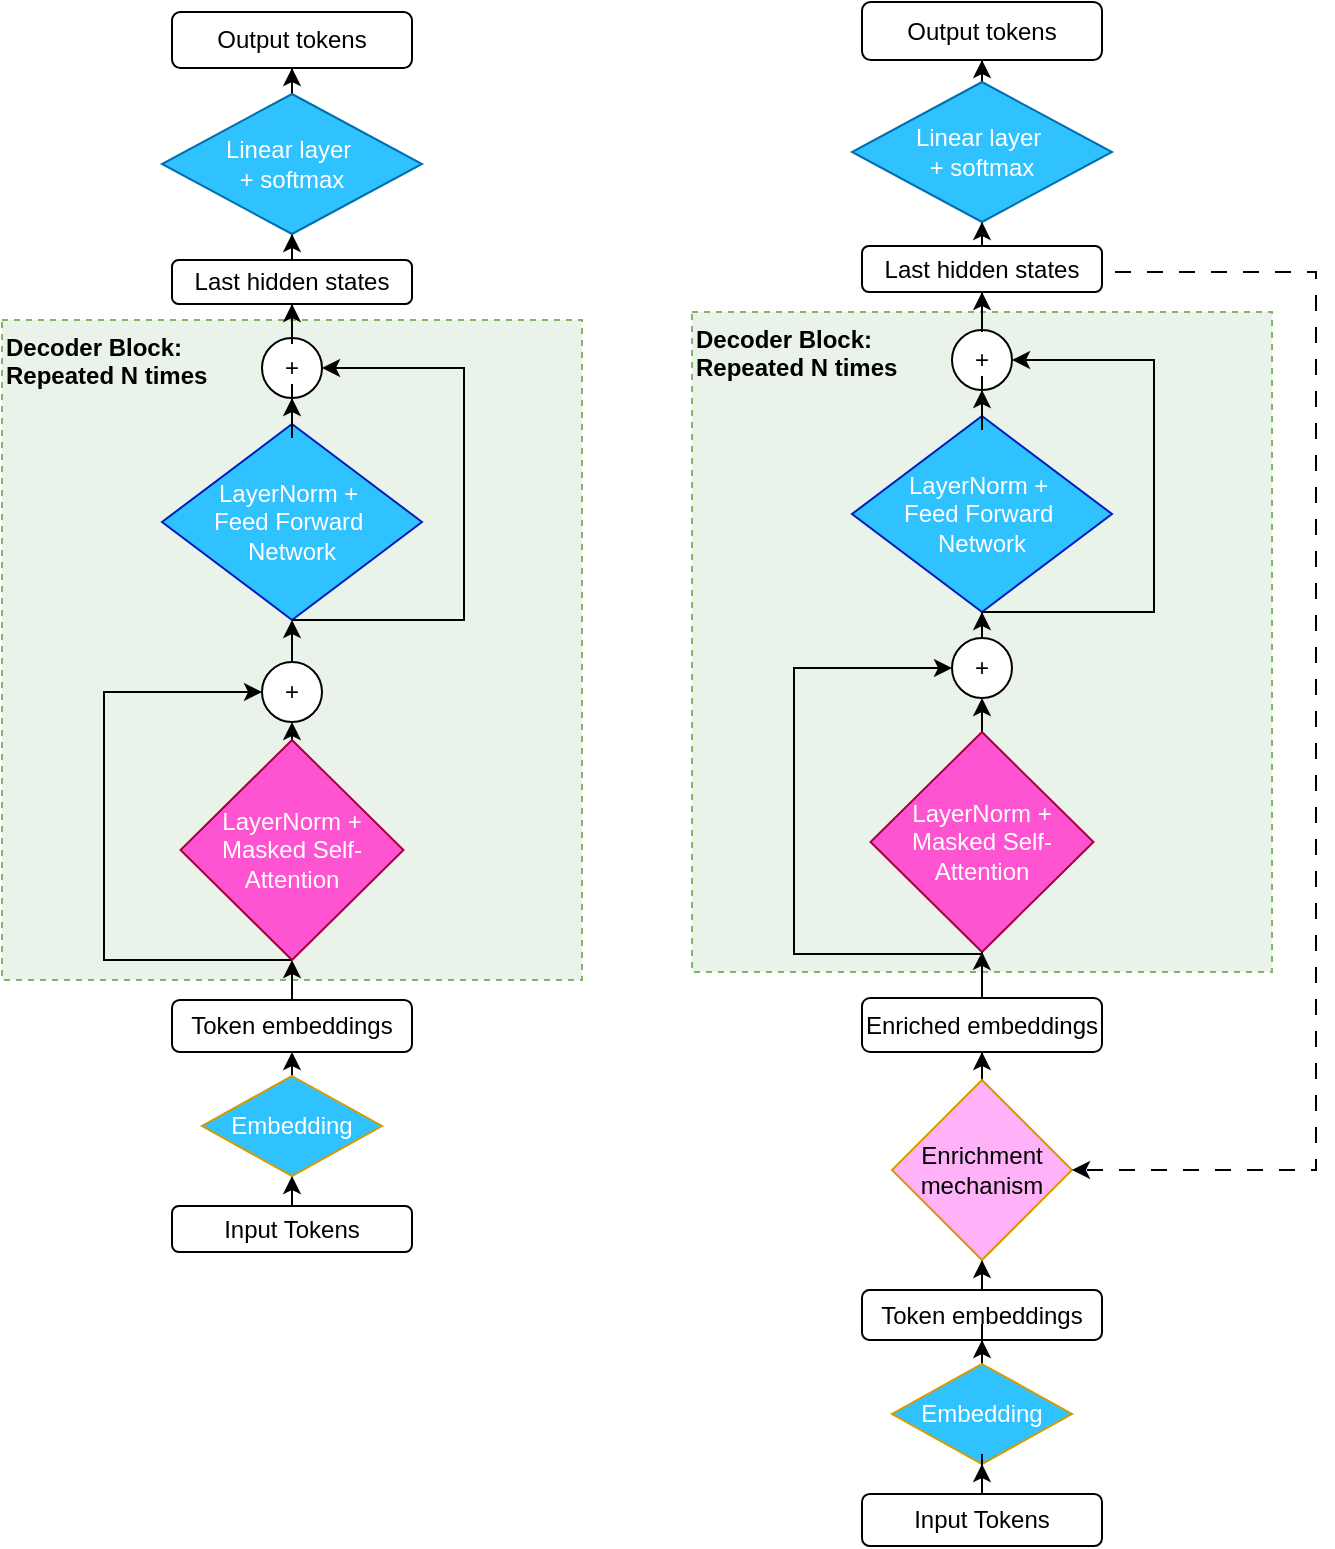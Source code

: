 <mxfile version="26.1.1">
  <diagram id="C5RBs43oDa-KdzZeNtuy" name="Page-1">
    <mxGraphModel dx="1224" dy="896" grid="1" gridSize="10" guides="1" tooltips="1" connect="1" arrows="1" fold="1" page="1" pageScale="1" pageWidth="827" pageHeight="1169" math="0" shadow="0">
      <root>
        <mxCell id="WIyWlLk6GJQsqaUBKTNV-0" />
        <mxCell id="WIyWlLk6GJQsqaUBKTNV-1" parent="WIyWlLk6GJQsqaUBKTNV-0" />
        <mxCell id="DecoderBlockContainer" value="Decoder Block:&lt;div&gt;Repeated N times&lt;/div&gt;" style="rounded=0;whiteSpace=wrap;html=1;fillColor=#d5e8d4;strokeColor=#82b366;dashed=1;verticalAlign=top;fontStyle=1;fillOpacity=50;strokeOpacity=100;align=left;" parent="WIyWlLk6GJQsqaUBKTNV-1" vertex="1">
          <mxGeometry x="70" y="314" width="290" height="330" as="geometry" />
        </mxCell>
        <mxCell id="KODmxmPPEx_9sc-KGCMo-0" value="" style="edgeStyle=orthogonalEdgeStyle;rounded=0;orthogonalLoop=1;jettySize=auto;html=1;" parent="WIyWlLk6GJQsqaUBKTNV-1" source="JOvObLiTeGQ7aK08nAb7-0" target="SelfAttention" edge="1">
          <mxGeometry relative="1" as="geometry" />
        </mxCell>
        <mxCell id="KODmxmPPEx_9sc-KGCMo-1" style="edgeStyle=orthogonalEdgeStyle;rounded=0;orthogonalLoop=1;jettySize=auto;html=1;exitX=0.5;exitY=1;exitDx=0;exitDy=0;entryX=0;entryY=0.5;entryDx=0;entryDy=0;" parent="WIyWlLk6GJQsqaUBKTNV-1" source="SelfAttention" target="Add1" edge="1">
          <mxGeometry relative="1" as="geometry">
            <Array as="points">
              <mxPoint x="121" y="634" />
              <mxPoint x="121" y="500" />
            </Array>
          </mxGeometry>
        </mxCell>
        <mxCell id="JOvObLiTeGQ7aK08nAb7-0" value="Token embeddings" style="rounded=1;whiteSpace=wrap;html=1;" parent="WIyWlLk6GJQsqaUBKTNV-1" vertex="1">
          <mxGeometry x="155" y="654" width="120" height="26" as="geometry" />
        </mxCell>
        <mxCell id="NMBl6hMrE12nv_79JuYf-3" style="edgeStyle=orthogonalEdgeStyle;rounded=0;orthogonalLoop=1;jettySize=auto;html=1;exitX=0.5;exitY=0;exitDx=0;exitDy=0;entryX=0.5;entryY=1;entryDx=0;entryDy=0;" parent="WIyWlLk6GJQsqaUBKTNV-1" source="SelfAttention" target="Add1" edge="1">
          <mxGeometry relative="1" as="geometry" />
        </mxCell>
        <mxCell id="SelfAttention" value="LayerNorm + Masked Self-Attention" style="rhombus;whiteSpace=wrap;html=1;fillColor=#FF54D1;strokeColor=#A50040;fontColor=#ffffff;" parent="WIyWlLk6GJQsqaUBKTNV-1" vertex="1">
          <mxGeometry x="159.25" y="524" width="111.5" height="110" as="geometry" />
        </mxCell>
        <mxCell id="NMBl6hMrE12nv_79JuYf-5" value="" style="edgeStyle=orthogonalEdgeStyle;rounded=0;orthogonalLoop=1;jettySize=auto;html=1;" parent="WIyWlLk6GJQsqaUBKTNV-1" source="Add1" target="FFN" edge="1">
          <mxGeometry relative="1" as="geometry" />
        </mxCell>
        <mxCell id="Add1" value="+" style="ellipse;whiteSpace=wrap;html=1;" parent="WIyWlLk6GJQsqaUBKTNV-1" vertex="1">
          <mxGeometry x="200" y="485" width="30" height="30" as="geometry" />
        </mxCell>
        <mxCell id="FFN" value="LayerNorm +&amp;nbsp;&lt;div&gt;Feed Forward&amp;nbsp;&lt;div&gt;Network&lt;/div&gt;&lt;/div&gt;" style="rhombus;whiteSpace=wrap;html=1;fillColor=#30C1FF;strokeColor=#001DBC;fontColor=#ffffff;" parent="WIyWlLk6GJQsqaUBKTNV-1" vertex="1">
          <mxGeometry x="150" y="366" width="130" height="98" as="geometry" />
        </mxCell>
        <mxCell id="Add2" value="+" style="ellipse;whiteSpace=wrap;html=1;" parent="WIyWlLk6GJQsqaUBKTNV-1" vertex="1">
          <mxGeometry x="200" y="323" width="30" height="30" as="geometry" />
        </mxCell>
        <mxCell id="ConnectFFNAdd2" value="" style="edgeStyle=orthogonalEdgeStyle;rounded=0;orthogonalLoop=1;jettySize=auto;html=1;" parent="WIyWlLk6GJQsqaUBKTNV-1" source="FFN" target="Add2" edge="1">
          <mxGeometry relative="1" as="geometry" />
        </mxCell>
        <mxCell id="ResidualConn2" value="" style="endArrow=classic;html=1;rounded=0;exitX=0.5;exitY=1;exitDx=0;exitDy=0;entryX=1;entryY=0.5;entryDx=0;entryDy=0;edgeStyle=orthogonalEdgeStyle;" parent="WIyWlLk6GJQsqaUBKTNV-1" source="FFN" target="Add2" edge="1">
          <mxGeometry width="50" height="50" relative="1" as="geometry">
            <mxPoint x="101" y="520" as="sourcePoint" />
            <mxPoint x="230" y="360" as="targetPoint" />
            <Array as="points">
              <mxPoint x="301" y="464" />
              <mxPoint x="301" y="338" />
            </Array>
          </mxGeometry>
        </mxCell>
        <mxCell id="JOvObLiTeGQ7aK08nAb7-16" value="" style="edgeStyle=orthogonalEdgeStyle;rounded=0;orthogonalLoop=1;jettySize=auto;html=1;" parent="WIyWlLk6GJQsqaUBKTNV-1" source="Add2" target="JOvObLiTeGQ7aK08nAb7-15" edge="1">
          <mxGeometry relative="1" as="geometry">
            <mxPoint x="215" y="424" as="sourcePoint" />
          </mxGeometry>
        </mxCell>
        <mxCell id="JOvObLiTeGQ7aK08nAb7-20" value="" style="edgeStyle=orthogonalEdgeStyle;rounded=0;orthogonalLoop=1;jettySize=auto;html=1;" parent="WIyWlLk6GJQsqaUBKTNV-1" source="JOvObLiTeGQ7aK08nAb7-15" target="JOvObLiTeGQ7aK08nAb7-19" edge="1">
          <mxGeometry relative="1" as="geometry" />
        </mxCell>
        <mxCell id="JOvObLiTeGQ7aK08nAb7-15" value="Last hidden states" style="rounded=1;whiteSpace=wrap;html=1;" parent="WIyWlLk6GJQsqaUBKTNV-1" vertex="1">
          <mxGeometry x="155" y="284" width="120" height="22" as="geometry" />
        </mxCell>
        <mxCell id="JOvObLiTeGQ7aK08nAb7-22" value="" style="edgeStyle=orthogonalEdgeStyle;rounded=0;orthogonalLoop=1;jettySize=auto;html=1;" parent="WIyWlLk6GJQsqaUBKTNV-1" source="JOvObLiTeGQ7aK08nAb7-19" target="JOvObLiTeGQ7aK08nAb7-21" edge="1">
          <mxGeometry relative="1" as="geometry" />
        </mxCell>
        <mxCell id="JOvObLiTeGQ7aK08nAb7-19" value="Linear layer&amp;nbsp;&lt;div&gt;+ softmax&lt;/div&gt;" style="rhombus;whiteSpace=wrap;html=1;rounded=0;fillColor=#30C1FF;fontColor=#ffffff;strokeColor=#006EAF;" parent="WIyWlLk6GJQsqaUBKTNV-1" vertex="1">
          <mxGeometry x="150" y="201" width="130" height="70" as="geometry" />
        </mxCell>
        <mxCell id="JOvObLiTeGQ7aK08nAb7-21" value="Output tokens" style="whiteSpace=wrap;html=1;rounded=1;" parent="WIyWlLk6GJQsqaUBKTNV-1" vertex="1">
          <mxGeometry x="155" y="160" width="120" height="28" as="geometry" />
        </mxCell>
        <mxCell id="vE4KOWTr6oNaSV_IohbP-1" style="edgeStyle=orthogonalEdgeStyle;rounded=0;orthogonalLoop=1;jettySize=auto;html=1;exitX=0.5;exitY=0;exitDx=0;exitDy=0;entryX=0.5;entryY=1;entryDx=0;entryDy=0;" edge="1" parent="WIyWlLk6GJQsqaUBKTNV-1" source="NMBl6hMrE12nv_79JuYf-7" target="JOvObLiTeGQ7aK08nAb7-0">
          <mxGeometry relative="1" as="geometry" />
        </mxCell>
        <mxCell id="NMBl6hMrE12nv_79JuYf-7" value="Embedding" style="rhombus;whiteSpace=wrap;html=1;fillColor=#30C1FF;strokeColor=#d79b00;fontColor=#FFFFFF;" parent="WIyWlLk6GJQsqaUBKTNV-1" vertex="1">
          <mxGeometry x="170" y="692" width="90" height="50" as="geometry" />
        </mxCell>
        <mxCell id="vE4KOWTr6oNaSV_IohbP-0" style="edgeStyle=orthogonalEdgeStyle;rounded=0;orthogonalLoop=1;jettySize=auto;html=1;exitX=0.5;exitY=0;exitDx=0;exitDy=0;entryX=0.5;entryY=1;entryDx=0;entryDy=0;" edge="1" parent="WIyWlLk6GJQsqaUBKTNV-1" source="NMBl6hMrE12nv_79JuYf-8" target="NMBl6hMrE12nv_79JuYf-7">
          <mxGeometry relative="1" as="geometry">
            <mxPoint x="215" y="750" as="targetPoint" />
          </mxGeometry>
        </mxCell>
        <mxCell id="NMBl6hMrE12nv_79JuYf-8" value="Input Tokens" style="rounded=1;whiteSpace=wrap;html=1;" parent="WIyWlLk6GJQsqaUBKTNV-1" vertex="1">
          <mxGeometry x="155" y="757" width="120" height="23" as="geometry" />
        </mxCell>
        <mxCell id="vE4KOWTr6oNaSV_IohbP-2" value="Decoder Block:&lt;div&gt;Repeated N times&lt;/div&gt;" style="rounded=0;whiteSpace=wrap;html=1;fillColor=#d5e8d4;strokeColor=#82b366;dashed=1;verticalAlign=top;fontStyle=1;fillOpacity=50;strokeOpacity=100;align=left;" vertex="1" parent="WIyWlLk6GJQsqaUBKTNV-1">
          <mxGeometry x="415" y="310" width="290" height="330" as="geometry" />
        </mxCell>
        <mxCell id="vE4KOWTr6oNaSV_IohbP-3" value="" style="edgeStyle=orthogonalEdgeStyle;rounded=0;orthogonalLoop=1;jettySize=auto;html=1;" edge="1" parent="WIyWlLk6GJQsqaUBKTNV-1" source="vE4KOWTr6oNaSV_IohbP-4" target="vE4KOWTr6oNaSV_IohbP-6">
          <mxGeometry relative="1" as="geometry" />
        </mxCell>
        <mxCell id="vE4KOWTr6oNaSV_IohbP-4" value="Token embeddings" style="rounded=1;whiteSpace=wrap;html=1;" vertex="1" parent="WIyWlLk6GJQsqaUBKTNV-1">
          <mxGeometry x="500" y="799" width="120" height="25" as="geometry" />
        </mxCell>
        <mxCell id="vE4KOWTr6oNaSV_IohbP-5" value="" style="edgeStyle=orthogonalEdgeStyle;rounded=0;orthogonalLoop=1;jettySize=auto;html=1;" edge="1" parent="WIyWlLk6GJQsqaUBKTNV-1" source="vE4KOWTr6oNaSV_IohbP-6" target="vE4KOWTr6oNaSV_IohbP-8">
          <mxGeometry relative="1" as="geometry" />
        </mxCell>
        <mxCell id="vE4KOWTr6oNaSV_IohbP-6" value="Enrichment mechanism" style="rhombus;whiteSpace=wrap;html=1;fillColor=#FFB2F7;strokeColor=#d79b00;" vertex="1" parent="WIyWlLk6GJQsqaUBKTNV-1">
          <mxGeometry x="515" y="694" width="90" height="90" as="geometry" />
        </mxCell>
        <mxCell id="vE4KOWTr6oNaSV_IohbP-7" value="" style="edgeStyle=orthogonalEdgeStyle;rounded=0;orthogonalLoop=1;jettySize=auto;html=1;" edge="1" parent="WIyWlLk6GJQsqaUBKTNV-1" source="vE4KOWTr6oNaSV_IohbP-8" target="vE4KOWTr6oNaSV_IohbP-10">
          <mxGeometry relative="1" as="geometry" />
        </mxCell>
        <mxCell id="vE4KOWTr6oNaSV_IohbP-8" value="Enriched embeddings" style="rounded=1;whiteSpace=wrap;html=1;" vertex="1" parent="WIyWlLk6GJQsqaUBKTNV-1">
          <mxGeometry x="500" y="653" width="120" height="27" as="geometry" />
        </mxCell>
        <mxCell id="vE4KOWTr6oNaSV_IohbP-9" style="edgeStyle=orthogonalEdgeStyle;rounded=0;orthogonalLoop=1;jettySize=auto;html=1;exitX=0.5;exitY=0;exitDx=0;exitDy=0;entryX=0.5;entryY=1;entryDx=0;entryDy=0;" edge="1" parent="WIyWlLk6GJQsqaUBKTNV-1" source="vE4KOWTr6oNaSV_IohbP-10" target="vE4KOWTr6oNaSV_IohbP-12">
          <mxGeometry relative="1" as="geometry" />
        </mxCell>
        <mxCell id="vE4KOWTr6oNaSV_IohbP-10" value="LayerNorm + Masked Self-Attention" style="rhombus;whiteSpace=wrap;html=1;fillColor=#FF54D1;strokeColor=#A50040;fontColor=#ffffff;" vertex="1" parent="WIyWlLk6GJQsqaUBKTNV-1">
          <mxGeometry x="504.25" y="520" width="111.5" height="110" as="geometry" />
        </mxCell>
        <mxCell id="vE4KOWTr6oNaSV_IohbP-11" value="" style="edgeStyle=orthogonalEdgeStyle;rounded=0;orthogonalLoop=1;jettySize=auto;html=1;" edge="1" parent="WIyWlLk6GJQsqaUBKTNV-1" source="vE4KOWTr6oNaSV_IohbP-12" target="vE4KOWTr6oNaSV_IohbP-13">
          <mxGeometry relative="1" as="geometry" />
        </mxCell>
        <mxCell id="vE4KOWTr6oNaSV_IohbP-12" value="+" style="ellipse;whiteSpace=wrap;html=1;" vertex="1" parent="WIyWlLk6GJQsqaUBKTNV-1">
          <mxGeometry x="545" y="473" width="30" height="30" as="geometry" />
        </mxCell>
        <mxCell id="vE4KOWTr6oNaSV_IohbP-13" value="LayerNorm +&amp;nbsp;&lt;div&gt;Feed Forward&amp;nbsp;&lt;div&gt;Network&lt;/div&gt;&lt;/div&gt;" style="rhombus;whiteSpace=wrap;html=1;fillColor=#30C1FF;strokeColor=#001DBC;fontColor=#ffffff;" vertex="1" parent="WIyWlLk6GJQsqaUBKTNV-1">
          <mxGeometry x="495" y="362" width="130" height="98" as="geometry" />
        </mxCell>
        <mxCell id="vE4KOWTr6oNaSV_IohbP-14" value="+" style="ellipse;whiteSpace=wrap;html=1;" vertex="1" parent="WIyWlLk6GJQsqaUBKTNV-1">
          <mxGeometry x="545" y="319" width="30" height="30" as="geometry" />
        </mxCell>
        <mxCell id="vE4KOWTr6oNaSV_IohbP-15" value="" style="edgeStyle=orthogonalEdgeStyle;rounded=0;orthogonalLoop=1;jettySize=auto;html=1;" edge="1" parent="WIyWlLk6GJQsqaUBKTNV-1" source="vE4KOWTr6oNaSV_IohbP-13" target="vE4KOWTr6oNaSV_IohbP-14">
          <mxGeometry relative="1" as="geometry" />
        </mxCell>
        <mxCell id="vE4KOWTr6oNaSV_IohbP-16" value="" style="endArrow=classic;html=1;rounded=0;entryX=0;entryY=0.5;entryDx=0;entryDy=0;edgeStyle=orthogonalEdgeStyle;exitX=0.5;exitY=1;exitDx=0;exitDy=0;" edge="1" parent="WIyWlLk6GJQsqaUBKTNV-1" source="vE4KOWTr6oNaSV_IohbP-10" target="vE4KOWTr6oNaSV_IohbP-12">
          <mxGeometry width="50" height="50" relative="1" as="geometry">
            <mxPoint x="560" y="594" as="sourcePoint" />
            <mxPoint x="545" y="460" as="targetPoint" />
            <Array as="points">
              <mxPoint x="560" y="631" />
              <mxPoint x="466" y="631" />
              <mxPoint x="466" y="488" />
            </Array>
          </mxGeometry>
        </mxCell>
        <mxCell id="vE4KOWTr6oNaSV_IohbP-17" value="" style="endArrow=classic;html=1;rounded=0;entryX=1;entryY=0.5;entryDx=0;entryDy=0;edgeStyle=orthogonalEdgeStyle;exitX=0.5;exitY=1;exitDx=0;exitDy=0;" edge="1" parent="WIyWlLk6GJQsqaUBKTNV-1" source="vE4KOWTr6oNaSV_IohbP-13" target="vE4KOWTr6oNaSV_IohbP-14">
          <mxGeometry width="50" height="50" relative="1" as="geometry">
            <mxPoint x="796" y="470" as="sourcePoint" />
            <mxPoint x="575" y="356" as="targetPoint" />
            <Array as="points">
              <mxPoint x="646" y="460" />
              <mxPoint x="646" y="334" />
            </Array>
          </mxGeometry>
        </mxCell>
        <mxCell id="vE4KOWTr6oNaSV_IohbP-18" value="" style="edgeStyle=orthogonalEdgeStyle;rounded=0;orthogonalLoop=1;jettySize=auto;html=1;" edge="1" parent="WIyWlLk6GJQsqaUBKTNV-1" source="vE4KOWTr6oNaSV_IohbP-14" target="vE4KOWTr6oNaSV_IohbP-21">
          <mxGeometry relative="1" as="geometry">
            <mxPoint x="560" y="420" as="sourcePoint" />
          </mxGeometry>
        </mxCell>
        <mxCell id="vE4KOWTr6oNaSV_IohbP-19" value="" style="edgeStyle=orthogonalEdgeStyle;rounded=0;orthogonalLoop=1;jettySize=auto;html=1;" edge="1" parent="WIyWlLk6GJQsqaUBKTNV-1" source="vE4KOWTr6oNaSV_IohbP-21" target="vE4KOWTr6oNaSV_IohbP-23">
          <mxGeometry relative="1" as="geometry" />
        </mxCell>
        <mxCell id="vE4KOWTr6oNaSV_IohbP-20" style="edgeStyle=orthogonalEdgeStyle;rounded=0;orthogonalLoop=1;jettySize=auto;html=1;exitX=0;exitY=0.5;exitDx=0;exitDy=0;entryX=1;entryY=0.5;entryDx=0;entryDy=0;dashed=1;dashPattern=8 8;" edge="1" parent="WIyWlLk6GJQsqaUBKTNV-1" source="vE4KOWTr6oNaSV_IohbP-21" target="vE4KOWTr6oNaSV_IohbP-6">
          <mxGeometry relative="1" as="geometry">
            <mxPoint x="615" y="739" as="targetPoint" />
            <Array as="points">
              <mxPoint x="500" y="290" />
              <mxPoint x="727" y="290" />
              <mxPoint x="727" y="739" />
            </Array>
            <mxPoint x="500" y="231.75" as="sourcePoint" />
          </mxGeometry>
        </mxCell>
        <mxCell id="vE4KOWTr6oNaSV_IohbP-21" value="Last hidden states" style="rounded=1;whiteSpace=wrap;html=1;" vertex="1" parent="WIyWlLk6GJQsqaUBKTNV-1">
          <mxGeometry x="500" y="277" width="120" height="23" as="geometry" />
        </mxCell>
        <mxCell id="vE4KOWTr6oNaSV_IohbP-22" value="" style="edgeStyle=orthogonalEdgeStyle;rounded=0;orthogonalLoop=1;jettySize=auto;html=1;" edge="1" parent="WIyWlLk6GJQsqaUBKTNV-1" source="vE4KOWTr6oNaSV_IohbP-23" target="vE4KOWTr6oNaSV_IohbP-24">
          <mxGeometry relative="1" as="geometry" />
        </mxCell>
        <mxCell id="vE4KOWTr6oNaSV_IohbP-23" value="Linear layer&amp;nbsp;&lt;div&gt;+ softmax&lt;/div&gt;" style="rhombus;whiteSpace=wrap;html=1;rounded=0;fillColor=#30C1FF;fontColor=#ffffff;strokeColor=#006EAF;" vertex="1" parent="WIyWlLk6GJQsqaUBKTNV-1">
          <mxGeometry x="495" y="195" width="130" height="70" as="geometry" />
        </mxCell>
        <mxCell id="vE4KOWTr6oNaSV_IohbP-24" value="Output tokens" style="whiteSpace=wrap;html=1;rounded=1;" vertex="1" parent="WIyWlLk6GJQsqaUBKTNV-1">
          <mxGeometry x="500" y="155" width="120" height="29" as="geometry" />
        </mxCell>
        <mxCell id="vE4KOWTr6oNaSV_IohbP-25" value="" style="edgeStyle=orthogonalEdgeStyle;rounded=0;orthogonalLoop=1;jettySize=auto;html=1;entryX=0.5;entryY=1;entryDx=0;entryDy=0;" edge="1" parent="WIyWlLk6GJQsqaUBKTNV-1" source="vE4KOWTr6oNaSV_IohbP-26" target="vE4KOWTr6oNaSV_IohbP-4">
          <mxGeometry relative="1" as="geometry">
            <mxPoint x="566" y="900" as="targetPoint" />
          </mxGeometry>
        </mxCell>
        <mxCell id="vE4KOWTr6oNaSV_IohbP-26" value="Embedding" style="rhombus;whiteSpace=wrap;html=1;fillColor=#30C1FF;strokeColor=#d79b00;fontColor=#FFFFFF;" vertex="1" parent="WIyWlLk6GJQsqaUBKTNV-1">
          <mxGeometry x="515" y="836" width="90" height="50" as="geometry" />
        </mxCell>
        <mxCell id="vE4KOWTr6oNaSV_IohbP-27" value="" style="edgeStyle=orthogonalEdgeStyle;rounded=0;orthogonalLoop=1;jettySize=auto;html=1;" edge="1" parent="WIyWlLk6GJQsqaUBKTNV-1" source="vE4KOWTr6oNaSV_IohbP-28" target="vE4KOWTr6oNaSV_IohbP-26">
          <mxGeometry relative="1" as="geometry" />
        </mxCell>
        <mxCell id="vE4KOWTr6oNaSV_IohbP-28" value="Input Tokens" style="rounded=1;whiteSpace=wrap;html=1;" vertex="1" parent="WIyWlLk6GJQsqaUBKTNV-1">
          <mxGeometry x="500" y="901" width="120" height="26" as="geometry" />
        </mxCell>
      </root>
    </mxGraphModel>
  </diagram>
</mxfile>

